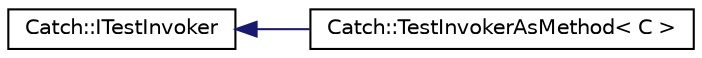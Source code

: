 digraph "Graphical Class Hierarchy"
{
  edge [fontname="Helvetica",fontsize="10",labelfontname="Helvetica",labelfontsize="10"];
  node [fontname="Helvetica",fontsize="10",shape=record];
  rankdir="LR";
  Node1 [label="Catch::ITestInvoker",height=0.2,width=0.4,color="black", fillcolor="white", style="filled",URL="$structCatch_1_1ITestInvoker.html"];
  Node1 -> Node2 [dir="back",color="midnightblue",fontsize="10",style="solid",fontname="Helvetica"];
  Node2 [label="Catch::TestInvokerAsMethod\< C \>",height=0.2,width=0.4,color="black", fillcolor="white", style="filled",URL="$classCatch_1_1TestInvokerAsMethod.html"];
}

